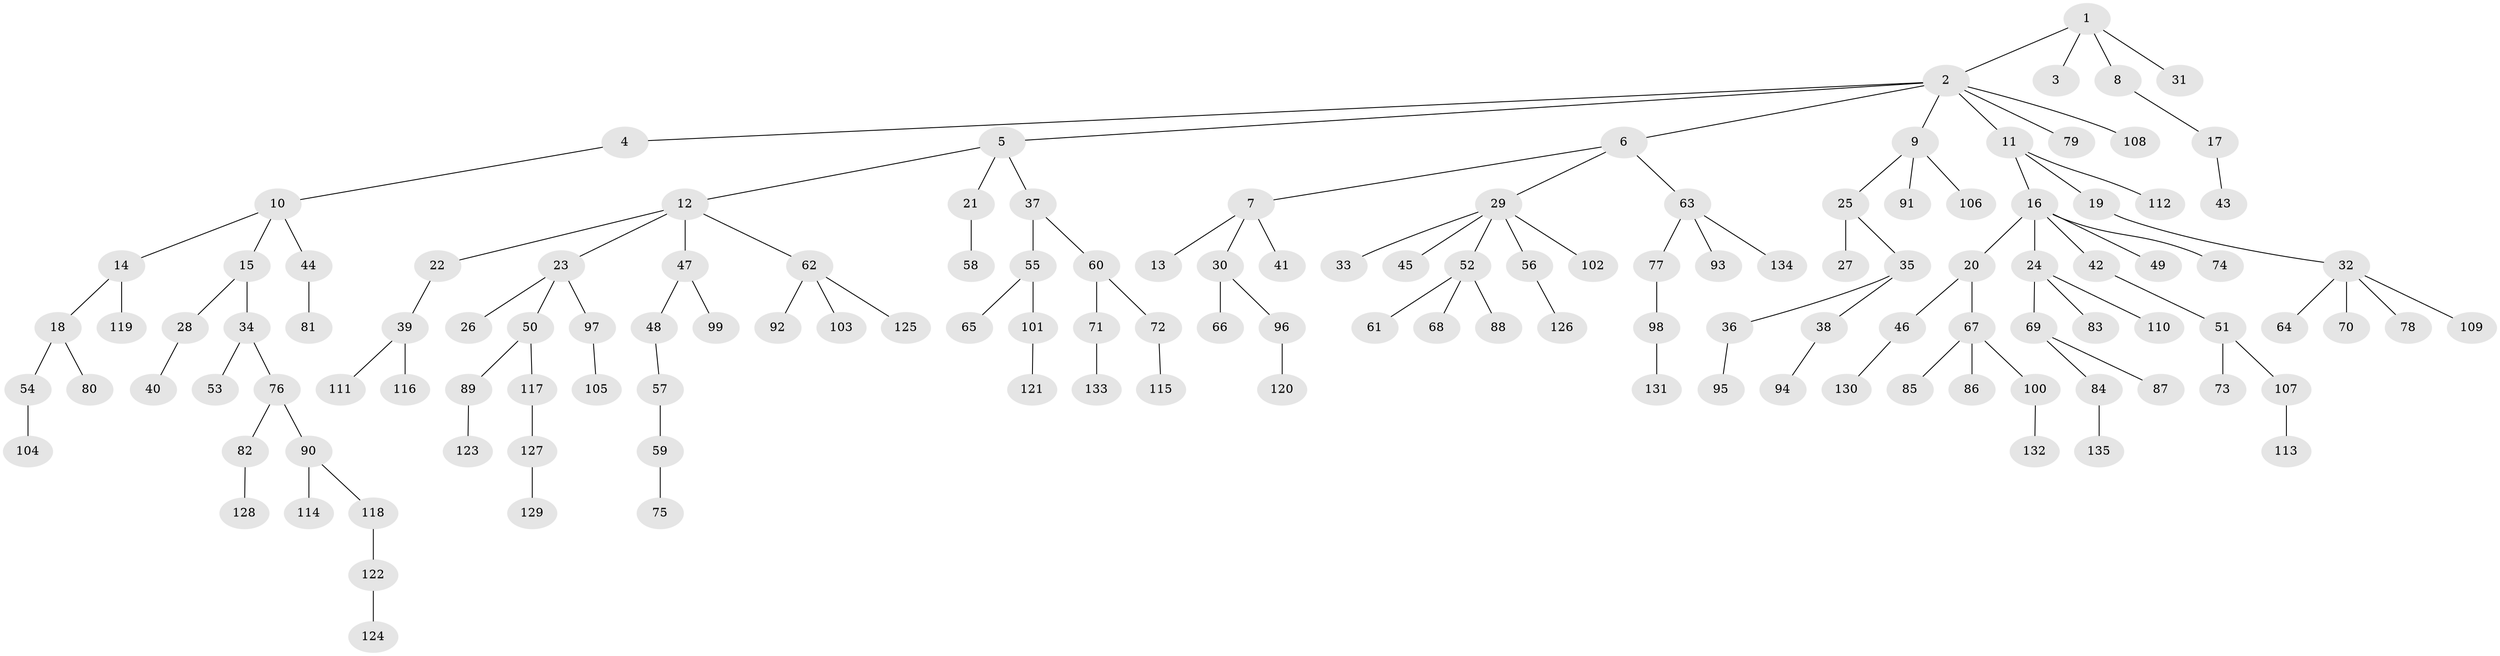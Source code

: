 // Generated by graph-tools (version 1.1) at 2025/50/03/09/25 03:50:20]
// undirected, 135 vertices, 134 edges
graph export_dot {
graph [start="1"]
  node [color=gray90,style=filled];
  1;
  2;
  3;
  4;
  5;
  6;
  7;
  8;
  9;
  10;
  11;
  12;
  13;
  14;
  15;
  16;
  17;
  18;
  19;
  20;
  21;
  22;
  23;
  24;
  25;
  26;
  27;
  28;
  29;
  30;
  31;
  32;
  33;
  34;
  35;
  36;
  37;
  38;
  39;
  40;
  41;
  42;
  43;
  44;
  45;
  46;
  47;
  48;
  49;
  50;
  51;
  52;
  53;
  54;
  55;
  56;
  57;
  58;
  59;
  60;
  61;
  62;
  63;
  64;
  65;
  66;
  67;
  68;
  69;
  70;
  71;
  72;
  73;
  74;
  75;
  76;
  77;
  78;
  79;
  80;
  81;
  82;
  83;
  84;
  85;
  86;
  87;
  88;
  89;
  90;
  91;
  92;
  93;
  94;
  95;
  96;
  97;
  98;
  99;
  100;
  101;
  102;
  103;
  104;
  105;
  106;
  107;
  108;
  109;
  110;
  111;
  112;
  113;
  114;
  115;
  116;
  117;
  118;
  119;
  120;
  121;
  122;
  123;
  124;
  125;
  126;
  127;
  128;
  129;
  130;
  131;
  132;
  133;
  134;
  135;
  1 -- 2;
  1 -- 3;
  1 -- 8;
  1 -- 31;
  2 -- 4;
  2 -- 5;
  2 -- 6;
  2 -- 9;
  2 -- 11;
  2 -- 79;
  2 -- 108;
  4 -- 10;
  5 -- 12;
  5 -- 21;
  5 -- 37;
  6 -- 7;
  6 -- 29;
  6 -- 63;
  7 -- 13;
  7 -- 30;
  7 -- 41;
  8 -- 17;
  9 -- 25;
  9 -- 91;
  9 -- 106;
  10 -- 14;
  10 -- 15;
  10 -- 44;
  11 -- 16;
  11 -- 19;
  11 -- 112;
  12 -- 22;
  12 -- 23;
  12 -- 47;
  12 -- 62;
  14 -- 18;
  14 -- 119;
  15 -- 28;
  15 -- 34;
  16 -- 20;
  16 -- 24;
  16 -- 42;
  16 -- 49;
  16 -- 74;
  17 -- 43;
  18 -- 54;
  18 -- 80;
  19 -- 32;
  20 -- 46;
  20 -- 67;
  21 -- 58;
  22 -- 39;
  23 -- 26;
  23 -- 50;
  23 -- 97;
  24 -- 69;
  24 -- 83;
  24 -- 110;
  25 -- 27;
  25 -- 35;
  28 -- 40;
  29 -- 33;
  29 -- 45;
  29 -- 52;
  29 -- 56;
  29 -- 102;
  30 -- 66;
  30 -- 96;
  32 -- 64;
  32 -- 70;
  32 -- 78;
  32 -- 109;
  34 -- 53;
  34 -- 76;
  35 -- 36;
  35 -- 38;
  36 -- 95;
  37 -- 55;
  37 -- 60;
  38 -- 94;
  39 -- 111;
  39 -- 116;
  42 -- 51;
  44 -- 81;
  46 -- 130;
  47 -- 48;
  47 -- 99;
  48 -- 57;
  50 -- 89;
  50 -- 117;
  51 -- 73;
  51 -- 107;
  52 -- 61;
  52 -- 68;
  52 -- 88;
  54 -- 104;
  55 -- 65;
  55 -- 101;
  56 -- 126;
  57 -- 59;
  59 -- 75;
  60 -- 71;
  60 -- 72;
  62 -- 92;
  62 -- 103;
  62 -- 125;
  63 -- 77;
  63 -- 93;
  63 -- 134;
  67 -- 85;
  67 -- 86;
  67 -- 100;
  69 -- 84;
  69 -- 87;
  71 -- 133;
  72 -- 115;
  76 -- 82;
  76 -- 90;
  77 -- 98;
  82 -- 128;
  84 -- 135;
  89 -- 123;
  90 -- 114;
  90 -- 118;
  96 -- 120;
  97 -- 105;
  98 -- 131;
  100 -- 132;
  101 -- 121;
  107 -- 113;
  117 -- 127;
  118 -- 122;
  122 -- 124;
  127 -- 129;
}
